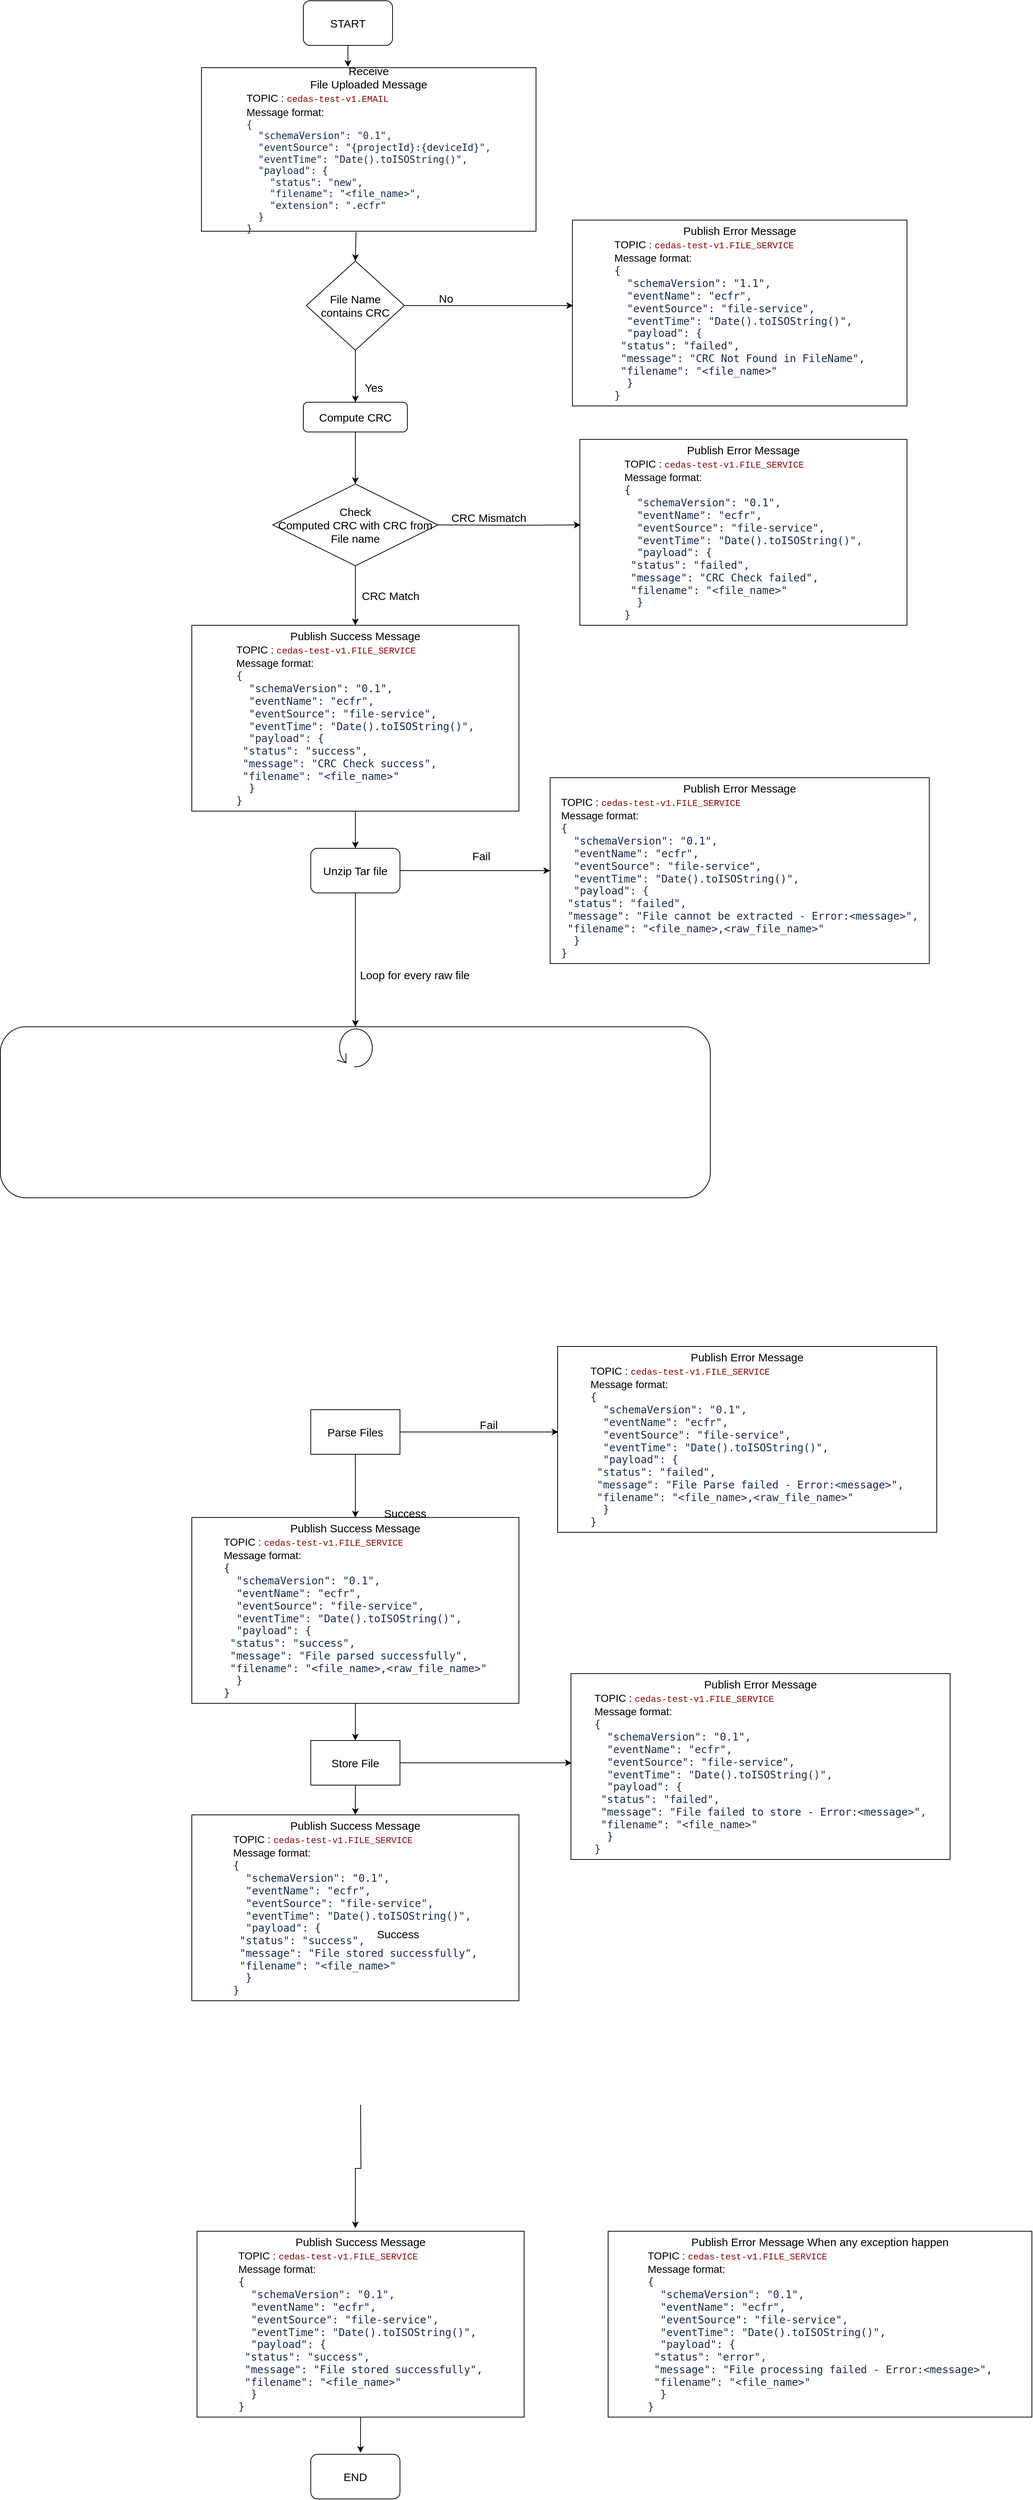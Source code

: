 <mxfile version="12.6.5" type="github">
  <diagram id="6WdQNFewNc1khkmcoBYZ" name="Page-1">
    <mxGraphModel dx="1186" dy="764" grid="1" gridSize="10" guides="1" tooltips="1" connect="1" arrows="1" fold="1" page="1" pageScale="1" pageWidth="850" pageHeight="1100" math="0" shadow="0">
      <root>
        <mxCell id="0"/>
        <mxCell id="1" parent="0"/>
        <mxCell id="ZElb9SdDPXtM1rfK_ozZ-1" value="&lt;font style=&quot;font-size: 15px&quot;&gt;Receive&lt;br&gt;File Uploaded Message&lt;br&gt;&lt;div style=&quot;text-align: left&quot;&gt;&lt;span style=&quot;font-size: 14px&quot;&gt;TOPIC :&amp;nbsp;&lt;/span&gt;&lt;span style=&quot;color: rgb(139 , 0 , 0) ; background-color: rgb(255 , 255 , 254) ; font-family: &amp;#34;menlo&amp;#34; , &amp;#34;monaco&amp;#34; , &amp;#34;courier new&amp;#34; , monospace ; font-size: 12px ; white-space: pre&quot;&gt;cedas-test-v1.EMAIL&lt;/span&gt;&lt;span style=&quot;font-size: 14px&quot;&gt;&lt;br&gt;&lt;/span&gt;&lt;span style=&quot;font-size: 14px&quot;&gt;Message format:&amp;nbsp;&lt;/span&gt;&lt;/div&gt;&lt;/font&gt;&lt;pre style=&quot;margin-top: 0px ; margin-bottom: 0px ; white-space: pre-wrap ; color: rgb(23 , 43 , 77) ; text-align: left ; font-size: 13px&quot;&gt;{&lt;br&gt;  &quot;schemaVersion&quot;: &quot;0.1&quot;,&lt;br&gt;  &quot;eventSource&quot;: &quot;{projectId}:{deviceId}&quot;,&lt;br&gt;  &quot;eventTime&quot;: &quot;Date().toISOString()&quot;,&lt;br&gt;  &quot;payload&quot;: {&lt;/pre&gt;&lt;pre style=&quot;margin-top: 0px ; margin-bottom: 0px ; white-space: pre-wrap ; color: rgb(23 , 43 , 77) ; text-align: left ; font-size: 13px&quot;&gt;    &quot;status&quot;: &quot;new&quot;,&lt;br&gt;    &quot;filename&quot;: &quot;&amp;lt;file_name&amp;gt;&quot;,&lt;/pre&gt;&lt;pre style=&quot;margin-top: 0px ; margin-bottom: 0px ; white-space: pre-wrap ; color: rgb(23 , 43 , 77) ; text-align: left ; font-size: 13px&quot;&gt;    &quot;extension&quot;: &quot;.ecfr&quot;&lt;br&gt;  }&lt;br&gt;}&lt;/pre&gt;" style="rounded=0;whiteSpace=wrap;html=1;" parent="1" vertex="1">
          <mxGeometry x="353" y="90" width="450" height="220" as="geometry"/>
        </mxCell>
        <mxCell id="ZElb9SdDPXtM1rfK_ozZ-9" value="" style="edgeStyle=orthogonalEdgeStyle;rounded=0;orthogonalLoop=1;jettySize=auto;html=1;" parent="1" source="ZElb9SdDPXtM1rfK_ozZ-5" target="ZElb9SdDPXtM1rfK_ozZ-8" edge="1">
          <mxGeometry relative="1" as="geometry"/>
        </mxCell>
        <mxCell id="ZElb9SdDPXtM1rfK_ozZ-12" style="edgeStyle=orthogonalEdgeStyle;rounded=0;orthogonalLoop=1;jettySize=auto;html=1;entryX=0.002;entryY=0.46;entryDx=0;entryDy=0;entryPerimeter=0;" parent="1" source="ZElb9SdDPXtM1rfK_ozZ-5" target="ZElb9SdDPXtM1rfK_ozZ-11" edge="1">
          <mxGeometry relative="1" as="geometry"/>
        </mxCell>
        <mxCell id="ZElb9SdDPXtM1rfK_ozZ-5" value="&lt;font style=&quot;font-size: 15px&quot;&gt;File Name &lt;br&gt;contains CRC&lt;/font&gt;" style="rhombus;whiteSpace=wrap;html=1;" parent="1" vertex="1">
          <mxGeometry x="494" y="350" width="132" height="120" as="geometry"/>
        </mxCell>
        <mxCell id="ZElb9SdDPXtM1rfK_ozZ-6" value="" style="endArrow=classic;html=1;exitX=0.462;exitY=1.005;exitDx=0;exitDy=0;exitPerimeter=0;entryX=0.5;entryY=0;entryDx=0;entryDy=0;" parent="1" source="ZElb9SdDPXtM1rfK_ozZ-1" target="ZElb9SdDPXtM1rfK_ozZ-5" edge="1">
          <mxGeometry width="50" height="50" relative="1" as="geometry">
            <mxPoint x="420" y="380" as="sourcePoint"/>
            <mxPoint x="558" y="340" as="targetPoint"/>
          </mxGeometry>
        </mxCell>
        <mxCell id="ZElb9SdDPXtM1rfK_ozZ-16" style="edgeStyle=orthogonalEdgeStyle;rounded=0;orthogonalLoop=1;jettySize=auto;html=1;entryX=0.5;entryY=0;entryDx=0;entryDy=0;" parent="1" source="ZElb9SdDPXtM1rfK_ozZ-8" target="ZElb9SdDPXtM1rfK_ozZ-14" edge="1">
          <mxGeometry relative="1" as="geometry"/>
        </mxCell>
        <mxCell id="ZElb9SdDPXtM1rfK_ozZ-8" value="&lt;font style=&quot;font-size: 15px&quot;&gt;Compute CRC&lt;br&gt;&lt;/font&gt;" style="rounded=1;whiteSpace=wrap;html=1;" parent="1" vertex="1">
          <mxGeometry x="490" y="540" width="140" height="40" as="geometry"/>
        </mxCell>
        <mxCell id="ZElb9SdDPXtM1rfK_ozZ-10" value="&lt;font style=&quot;font-size: 15px&quot;&gt;Yes&lt;/font&gt;" style="text;html=1;strokeColor=none;fillColor=none;align=center;verticalAlign=middle;whiteSpace=wrap;rounded=0;" parent="1" vertex="1">
          <mxGeometry x="565" y="510" width="40" height="20" as="geometry"/>
        </mxCell>
        <mxCell id="ZElb9SdDPXtM1rfK_ozZ-11" value="&lt;font style=&quot;font-size: 15px&quot;&gt;Publish Error Message&lt;br&gt;&lt;div style=&quot;text-align: left&quot;&gt;&lt;span style=&quot;font-size: 14px&quot;&gt;TOPIC :&amp;nbsp;&lt;/span&gt;&lt;span style=&quot;color: rgb(139 , 0 , 0) ; font-family: &amp;#34;menlo&amp;#34; , &amp;#34;monaco&amp;#34; , &amp;#34;courier new&amp;#34; , monospace ; font-size: 12px ; white-space: pre ; background-color: rgb(255 , 255 , 254)&quot;&gt;cedas-test-v1.FILE_SERVICE&lt;/span&gt;&lt;span style=&quot;font-size: 14px&quot;&gt;&lt;br&gt;Message format:&amp;nbsp;&lt;/span&gt;&lt;/div&gt;&lt;/font&gt;&lt;pre style=&quot;margin-top: 0px ; margin-bottom: 0px ; white-space: pre-wrap ; color: rgb(23 , 43 , 77) ; text-align: left ; font-size: 13px&quot;&gt;&lt;pre style=&quot;margin-top: 0px ; margin-bottom: 0px ; white-space: pre-wrap ; font-size: 14px&quot;&gt;{&lt;br&gt;  &quot;schemaVersion&quot;: &quot;1.1&quot;,&lt;/pre&gt;&lt;pre style=&quot;margin-top: 0px ; margin-bottom: 0px ; white-space: pre-wrap ; font-size: 14px&quot;&gt;  &quot;eventName&quot;: &quot;ecfr&quot;,&lt;br&gt;  &quot;eventSource&quot;: &quot;file-service&quot;,&lt;br&gt;  &quot;eventTime&quot;: &quot;Date().toISOString()&quot;,&lt;br&gt;  &quot;payload&quot;: {&lt;br&gt;	&quot;status&quot;: &quot;failed&quot;,&lt;/pre&gt;&lt;pre style=&quot;margin-top: 0px ; margin-bottom: 0px ; white-space: pre-wrap ; font-size: 14px&quot;&gt;	&quot;message&quot;: &quot;CRC Not Found in FileName&quot;,&lt;/pre&gt;&lt;pre style=&quot;margin-top: 0px ; margin-bottom: 0px ; white-space: pre-wrap ; font-size: 14px&quot;&gt;	&quot;filename&quot;: &quot;&amp;lt;file_name&amp;gt;&quot;&lt;br&gt;  }&lt;br&gt;}&lt;/pre&gt;&lt;/pre&gt;" style="rounded=0;whiteSpace=wrap;html=1;" parent="1" vertex="1">
          <mxGeometry x="852" y="295" width="450" height="250" as="geometry"/>
        </mxCell>
        <mxCell id="ZElb9SdDPXtM1rfK_ozZ-13" value="&lt;font style=&quot;font-size: 15px&quot;&gt;No&lt;/font&gt;" style="text;html=1;strokeColor=none;fillColor=none;align=center;verticalAlign=middle;whiteSpace=wrap;rounded=0;" parent="1" vertex="1">
          <mxGeometry x="662" y="390" width="40" height="20" as="geometry"/>
        </mxCell>
        <mxCell id="ZElb9SdDPXtM1rfK_ozZ-21" style="edgeStyle=orthogonalEdgeStyle;rounded=0;orthogonalLoop=1;jettySize=auto;html=1;" parent="1" source="ZElb9SdDPXtM1rfK_ozZ-14" target="ZElb9SdDPXtM1rfK_ozZ-20" edge="1">
          <mxGeometry relative="1" as="geometry"/>
        </mxCell>
        <mxCell id="ZElb9SdDPXtM1rfK_ozZ-14" value="&lt;span style=&quot;font-size: 15px&quot;&gt;Check &lt;br&gt;Computed CRC with CRC from File name&lt;/span&gt;" style="rhombus;whiteSpace=wrap;html=1;" parent="1" vertex="1">
          <mxGeometry x="449" y="650" width="222" height="110" as="geometry"/>
        </mxCell>
        <mxCell id="ZElb9SdDPXtM1rfK_ozZ-17" style="edgeStyle=orthogonalEdgeStyle;rounded=0;orthogonalLoop=1;jettySize=auto;html=1;entryX=0.002;entryY=0.46;entryDx=0;entryDy=0;entryPerimeter=0;" parent="1" target="ZElb9SdDPXtM1rfK_ozZ-18" edge="1">
          <mxGeometry relative="1" as="geometry">
            <mxPoint x="671" y="705" as="sourcePoint"/>
          </mxGeometry>
        </mxCell>
        <mxCell id="ZElb9SdDPXtM1rfK_ozZ-18" value="&lt;font style=&quot;font-size: 15px&quot;&gt;Publish Error Message&lt;br&gt;&lt;div style=&quot;text-align: left&quot;&gt;&lt;span style=&quot;font-size: 14px&quot;&gt;TOPIC :&amp;nbsp;&lt;/span&gt;&lt;span style=&quot;color: rgb(139 , 0 , 0) ; font-family: &amp;#34;menlo&amp;#34; , &amp;#34;monaco&amp;#34; , &amp;#34;courier new&amp;#34; , monospace ; font-size: 12px ; white-space: pre ; background-color: rgb(255 , 255 , 254)&quot;&gt;cedas-test-v1.FILE_SERVICE&lt;/span&gt;&lt;span style=&quot;font-size: 14px&quot;&gt;&lt;br&gt;Message format:&amp;nbsp;&lt;/span&gt;&lt;/div&gt;&lt;/font&gt;&lt;pre style=&quot;margin-top: 0px ; margin-bottom: 0px ; white-space: pre-wrap ; color: rgb(23 , 43 , 77) ; text-align: left ; font-size: 13px&quot;&gt;&lt;pre style=&quot;margin-top: 0px ; margin-bottom: 0px ; white-space: pre-wrap ; font-size: 14px&quot;&gt;{&lt;br&gt;  &quot;schemaVersion&quot;: &quot;0.1&quot;,&lt;/pre&gt;&lt;pre style=&quot;margin-top: 0px ; margin-bottom: 0px ; white-space: pre-wrap ; font-size: 14px&quot;&gt;&lt;pre style=&quot;margin-top: 0px ; margin-bottom: 0px ; white-space: pre-wrap&quot;&gt;  &quot;eventName&quot;: &quot;ecfr&quot;,&lt;br&gt;  &quot;eventSource&quot;: &quot;file-service&quot;,&lt;/pre&gt;  &quot;eventTime&quot;: &quot;Date().toISOString()&quot;,&lt;br&gt;  &quot;payload&quot;: {&lt;br&gt;	&quot;status&quot;: &quot;failed&quot;,&lt;/pre&gt;&lt;pre style=&quot;margin-top: 0px ; margin-bottom: 0px ; white-space: pre-wrap ; font-size: 14px&quot;&gt;	&quot;message&quot;: &quot;CRC Check failed&quot;,&lt;br&gt;&lt;/pre&gt;&lt;pre style=&quot;margin-top: 0px ; margin-bottom: 0px ; white-space: pre-wrap ; font-size: 14px&quot;&gt;	&quot;filename&quot;: &quot;&amp;lt;file_name&amp;gt;&quot;&lt;br&gt;  }&lt;br&gt;}&lt;/pre&gt;&lt;/pre&gt;" style="rounded=0;whiteSpace=wrap;html=1;" parent="1" vertex="1">
          <mxGeometry x="862" y="590" width="440" height="250" as="geometry"/>
        </mxCell>
        <mxCell id="ZElb9SdDPXtM1rfK_ozZ-19" value="&lt;font style=&quot;font-size: 15px&quot;&gt;CRC Mismatch&lt;/font&gt;" style="text;html=1;strokeColor=none;fillColor=none;align=center;verticalAlign=middle;whiteSpace=wrap;rounded=0;" parent="1" vertex="1">
          <mxGeometry x="682" y="685" width="115" height="20" as="geometry"/>
        </mxCell>
        <mxCell id="ZElb9SdDPXtM1rfK_ozZ-32" style="edgeStyle=orthogonalEdgeStyle;rounded=0;orthogonalLoop=1;jettySize=auto;html=1;" parent="1" source="ZElb9SdDPXtM1rfK_ozZ-20" edge="1">
          <mxGeometry relative="1" as="geometry">
            <mxPoint x="560" y="1140" as="targetPoint"/>
          </mxGeometry>
        </mxCell>
        <mxCell id="ZElb9SdDPXtM1rfK_ozZ-20" value="&lt;font style=&quot;font-size: 15px&quot;&gt;Publish Success Message&lt;br&gt;&lt;div style=&quot;text-align: left&quot;&gt;&lt;span style=&quot;font-size: 14px&quot;&gt;TOPIC :&amp;nbsp;&lt;/span&gt;&lt;span style=&quot;color: rgb(139 , 0 , 0) ; font-family: &amp;#34;menlo&amp;#34; , &amp;#34;monaco&amp;#34; , &amp;#34;courier new&amp;#34; , monospace ; font-size: 12px ; white-space: pre ; background-color: rgb(255 , 255 , 254)&quot;&gt;cedas-test-v1.FILE_SERVICE&lt;/span&gt;&lt;span style=&quot;font-size: 14px&quot;&gt;&lt;br&gt;Message format:&amp;nbsp;&lt;/span&gt;&lt;/div&gt;&lt;/font&gt;&lt;pre style=&quot;margin-top: 0px ; margin-bottom: 0px ; white-space: pre-wrap ; color: rgb(23 , 43 , 77) ; text-align: left ; font-size: 13px&quot;&gt;&lt;pre style=&quot;margin-top: 0px ; margin-bottom: 0px ; white-space: pre-wrap ; font-size: 14px&quot;&gt;{&lt;br&gt;  &quot;schemaVersion&quot;: &quot;0.1&quot;,&lt;br&gt;  &quot;eventName&quot;: &quot;ecfr&quot;,&lt;pre style=&quot;margin-top: 0px ; margin-bottom: 0px ; white-space: pre-wrap&quot;&gt;  &quot;eventSource&quot;: &quot;file-service&quot;,&lt;/pre&gt;  &quot;eventTime&quot;: &quot;Date().toISOString()&quot;,&lt;br&gt;  &quot;payload&quot;: {&lt;br&gt;	&quot;status&quot;: &quot;success&quot;,&lt;/pre&gt;&lt;pre style=&quot;margin-top: 0px ; margin-bottom: 0px ; white-space: pre-wrap ; font-size: 14px&quot;&gt;	&quot;message&quot;: &quot;CRC Check success&quot;,&lt;br&gt;&lt;/pre&gt;&lt;pre style=&quot;margin-top: 0px ; margin-bottom: 0px ; white-space: pre-wrap ; font-size: 14px&quot;&gt;	&quot;filename&quot;: &quot;&amp;lt;file_name&amp;gt;&quot;&lt;br&gt;  }&lt;br&gt;}&lt;/pre&gt;&lt;/pre&gt;" style="rounded=0;whiteSpace=wrap;html=1;" parent="1" vertex="1">
          <mxGeometry x="340" y="840" width="440" height="250" as="geometry"/>
        </mxCell>
        <mxCell id="ZElb9SdDPXtM1rfK_ozZ-22" value="&lt;font style=&quot;font-size: 15px&quot;&gt;CRC Match&lt;/font&gt;" style="text;html=1;strokeColor=none;fillColor=none;align=center;verticalAlign=middle;whiteSpace=wrap;rounded=0;" parent="1" vertex="1">
          <mxGeometry x="550" y="790" width="115" height="20" as="geometry"/>
        </mxCell>
        <mxCell id="ZElb9SdDPXtM1rfK_ozZ-23" style="edgeStyle=orthogonalEdgeStyle;rounded=0;orthogonalLoop=1;jettySize=auto;html=1;exitX=0.5;exitY=1;exitDx=0;exitDy=0;" parent="1" source="ZElb9SdDPXtM1rfK_ozZ-31" target="ZElb9SdDPXtM1rfK_ozZ-28" edge="1">
          <mxGeometry relative="1" as="geometry">
            <mxPoint x="560" y="1980" as="sourcePoint"/>
            <mxPoint x="560" y="2030" as="targetPoint"/>
          </mxGeometry>
        </mxCell>
        <mxCell id="ZElb9SdDPXtM1rfK_ozZ-25" style="edgeStyle=orthogonalEdgeStyle;rounded=0;orthogonalLoop=1;jettySize=auto;html=1;entryX=0.002;entryY=0.46;entryDx=0;entryDy=0;entryPerimeter=0;exitX=1;exitY=0.5;exitDx=0;exitDy=0;" parent="1" source="ZElb9SdDPXtM1rfK_ozZ-31" target="ZElb9SdDPXtM1rfK_ozZ-26" edge="1">
          <mxGeometry relative="1" as="geometry">
            <mxPoint x="671" y="1925" as="sourcePoint"/>
          </mxGeometry>
        </mxCell>
        <mxCell id="ZElb9SdDPXtM1rfK_ozZ-26" value="&lt;font style=&quot;font-size: 15px&quot;&gt;Publish Error Message&lt;br&gt;&lt;div style=&quot;text-align: left&quot;&gt;&lt;span style=&quot;font-size: 14px&quot;&gt;TOPIC :&amp;nbsp;&lt;/span&gt;&lt;span style=&quot;color: rgb(139 , 0 , 0) ; font-family: &amp;#34;menlo&amp;#34; , &amp;#34;monaco&amp;#34; , &amp;#34;courier new&amp;#34; , monospace ; font-size: 12px ; white-space: pre ; background-color: rgb(255 , 255 , 254)&quot;&gt;cedas-test-v1.FILE_SERVICE&lt;/span&gt;&lt;span style=&quot;font-size: 14px&quot;&gt;&lt;br&gt;Message format:&amp;nbsp;&lt;/span&gt;&lt;/div&gt;&lt;/font&gt;&lt;pre style=&quot;margin-top: 0px ; margin-bottom: 0px ; white-space: pre-wrap ; color: rgb(23 , 43 , 77) ; text-align: left ; font-size: 13px&quot;&gt;&lt;pre style=&quot;margin-top: 0px ; margin-bottom: 0px ; white-space: pre-wrap ; font-size: 14px&quot;&gt;{&lt;br&gt;  &quot;schemaVersion&quot;: &quot;0.1&quot;,&lt;br&gt;  &quot;eventName&quot;: &quot;ecfr&quot;,&lt;pre style=&quot;margin-top: 0px ; margin-bottom: 0px ; white-space: pre-wrap&quot;&gt;&lt;pre style=&quot;margin-top: 0px ; margin-bottom: 0px ; white-space: pre-wrap&quot;&gt;  &quot;eventSource&quot;: &quot;file-service&quot;,&lt;/pre&gt;&lt;/pre&gt;  &quot;eventTime&quot;: &quot;Date().toISOString()&quot;,&lt;br&gt;  &quot;payload&quot;: {&lt;br&gt;	&quot;status&quot;: &quot;failed&quot;,&lt;/pre&gt;&lt;pre style=&quot;margin-top: 0px ; margin-bottom: 0px ; white-space: pre-wrap ; font-size: 14px&quot;&gt;	&quot;message&quot;: &quot;File Parse failed - Error:&amp;lt;message&amp;gt;&quot;,&lt;br&gt;&lt;/pre&gt;&lt;pre style=&quot;margin-top: 0px ; margin-bottom: 0px ; white-space: pre-wrap ; font-size: 14px&quot;&gt;	&quot;filename&quot;: &quot;&amp;lt;file_name&amp;gt;,&amp;lt;raw_file_name&amp;gt;&quot;&lt;br&gt;  }&lt;br&gt;}&lt;/pre&gt;&lt;/pre&gt;" style="rounded=0;whiteSpace=wrap;html=1;" parent="1" vertex="1">
          <mxGeometry x="832" y="1810" width="510" height="250" as="geometry"/>
        </mxCell>
        <mxCell id="ZElb9SdDPXtM1rfK_ozZ-27" value="&lt;span style=&quot;font-size: 15px&quot;&gt;Fail&lt;/span&gt;" style="text;html=1;strokeColor=none;fillColor=none;align=center;verticalAlign=middle;whiteSpace=wrap;rounded=0;" parent="1" vertex="1">
          <mxGeometry x="682" y="1905" width="115" height="20" as="geometry"/>
        </mxCell>
        <mxCell id="ZElb9SdDPXtM1rfK_ozZ-40" style="edgeStyle=orthogonalEdgeStyle;rounded=0;orthogonalLoop=1;jettySize=auto;html=1;entryX=0.5;entryY=0;entryDx=0;entryDy=0;" parent="1" source="ZElb9SdDPXtM1rfK_ozZ-28" target="ZElb9SdDPXtM1rfK_ozZ-39" edge="1">
          <mxGeometry relative="1" as="geometry"/>
        </mxCell>
        <mxCell id="ZElb9SdDPXtM1rfK_ozZ-28" value="&lt;font style=&quot;font-size: 15px&quot;&gt;Publish Success Message&lt;br&gt;&lt;div style=&quot;text-align: left&quot;&gt;&lt;span style=&quot;font-size: 14px&quot;&gt;TOPIC :&amp;nbsp;&lt;/span&gt;&lt;span style=&quot;color: rgb(139 , 0 , 0) ; font-family: &amp;#34;menlo&amp;#34; , &amp;#34;monaco&amp;#34; , &amp;#34;courier new&amp;#34; , monospace ; font-size: 12px ; white-space: pre ; background-color: rgb(255 , 255 , 254)&quot;&gt;cedas-test-v1.FILE_SERVICE&lt;/span&gt;&lt;span style=&quot;font-size: 14px&quot;&gt;&lt;br&gt;Message format:&amp;nbsp;&lt;/span&gt;&lt;/div&gt;&lt;/font&gt;&lt;pre style=&quot;margin-top: 0px ; margin-bottom: 0px ; white-space: pre-wrap ; color: rgb(23 , 43 , 77) ; text-align: left ; font-size: 13px&quot;&gt;&lt;pre style=&quot;margin-top: 0px ; margin-bottom: 0px ; white-space: pre-wrap ; font-size: 14px&quot;&gt;{&lt;br&gt;  &quot;schemaVersion&quot;: &quot;0.1&quot;,&lt;br&gt;  &quot;eventName&quot;: &quot;ecfr&quot;,&lt;pre style=&quot;margin-top: 0px ; margin-bottom: 0px ; white-space: pre-wrap&quot;&gt;&lt;pre style=&quot;margin-top: 0px ; margin-bottom: 0px ; white-space: pre-wrap&quot;&gt;  &quot;eventSource&quot;: &quot;file-service&quot;,&lt;/pre&gt;&lt;/pre&gt;  &quot;eventTime&quot;: &quot;Date().toISOString()&quot;,&lt;br&gt;  &quot;payload&quot;: {&lt;br&gt;	&quot;status&quot;: &quot;success&quot;,&lt;/pre&gt;&lt;pre style=&quot;margin-top: 0px ; margin-bottom: 0px ; white-space: pre-wrap ; font-size: 14px&quot;&gt;	&quot;message&quot;: &quot;File parsed successfully&quot;,&lt;br&gt;&lt;/pre&gt;&lt;pre style=&quot;margin-top: 0px ; margin-bottom: 0px ; white-space: pre-wrap ; font-size: 14px&quot;&gt;	&quot;filename&quot;: &quot;&amp;lt;file_name&amp;gt;,&amp;lt;raw_file_name&amp;gt;&quot;&lt;br&gt;  }&lt;br&gt;}&lt;/pre&gt;&lt;/pre&gt;" style="rounded=0;whiteSpace=wrap;html=1;" parent="1" vertex="1">
          <mxGeometry x="340" y="2040" width="440" height="250" as="geometry"/>
        </mxCell>
        <mxCell id="ZElb9SdDPXtM1rfK_ozZ-31" value="&lt;font style=&quot;font-size: 15px&quot;&gt;Parse Files&lt;/font&gt;" style="rounded=0;whiteSpace=wrap;html=1;" parent="1" vertex="1">
          <mxGeometry x="500" y="1895" width="120" height="60" as="geometry"/>
        </mxCell>
        <mxCell id="ZElb9SdDPXtM1rfK_ozZ-33" style="edgeStyle=orthogonalEdgeStyle;rounded=0;orthogonalLoop=1;jettySize=auto;html=1;exitX=0.5;exitY=1;exitDx=0;exitDy=0;" parent="1" source="ZElb9SdDPXtM1rfK_ozZ-39" target="ZElb9SdDPXtM1rfK_ozZ-37" edge="1">
          <mxGeometry relative="1" as="geometry">
            <mxPoint x="560" y="2530" as="sourcePoint"/>
          </mxGeometry>
        </mxCell>
        <mxCell id="ZElb9SdDPXtM1rfK_ozZ-34" style="edgeStyle=orthogonalEdgeStyle;rounded=0;orthogonalLoop=1;jettySize=auto;html=1;entryX=0.002;entryY=0.48;entryDx=0;entryDy=0;entryPerimeter=0;exitX=1;exitY=0.5;exitDx=0;exitDy=0;" parent="1" source="ZElb9SdDPXtM1rfK_ozZ-39" target="ZElb9SdDPXtM1rfK_ozZ-35" edge="1">
          <mxGeometry relative="1" as="geometry">
            <mxPoint x="671" y="2475" as="sourcePoint"/>
          </mxGeometry>
        </mxCell>
        <mxCell id="ZElb9SdDPXtM1rfK_ozZ-35" value="&lt;font style=&quot;font-size: 15px&quot;&gt;Publish Error Message&lt;br&gt;&lt;div style=&quot;text-align: left&quot;&gt;&lt;span style=&quot;font-size: 14px&quot;&gt;TOPIC :&amp;nbsp;&lt;/span&gt;&lt;span style=&quot;color: rgb(139 , 0 , 0) ; font-family: &amp;#34;menlo&amp;#34; , &amp;#34;monaco&amp;#34; , &amp;#34;courier new&amp;#34; , monospace ; font-size: 12px ; white-space: pre ; background-color: rgb(255 , 255 , 254)&quot;&gt;cedas-test-v1.FILE_SERVICE&lt;/span&gt;&lt;span style=&quot;font-size: 14px&quot;&gt;&lt;br&gt;Message format:&amp;nbsp;&lt;/span&gt;&lt;/div&gt;&lt;/font&gt;&lt;pre style=&quot;margin-top: 0px ; margin-bottom: 0px ; white-space: pre-wrap ; color: rgb(23 , 43 , 77) ; text-align: left ; font-size: 13px&quot;&gt;&lt;pre style=&quot;margin-top: 0px ; margin-bottom: 0px ; white-space: pre-wrap ; font-size: 14px&quot;&gt;{&lt;br&gt;  &quot;schemaVersion&quot;: &quot;0.1&quot;,&lt;br&gt;  &quot;eventName&quot;: &quot;ecfr&quot;,&lt;pre style=&quot;margin-top: 0px ; margin-bottom: 0px ; white-space: pre-wrap&quot;&gt;&lt;pre style=&quot;margin-top: 0px ; margin-bottom: 0px ; white-space: pre-wrap&quot;&gt;  &quot;eventSource&quot;: &quot;file-service&quot;,&lt;/pre&gt;&lt;/pre&gt;  &quot;eventTime&quot;: &quot;Date().toISOString()&quot;,&lt;br&gt;  &quot;payload&quot;: {&lt;br&gt;	&quot;status&quot;: &quot;failed&quot;,&lt;/pre&gt;&lt;pre style=&quot;margin-top: 0px ; margin-bottom: 0px ; white-space: pre-wrap ; font-size: 14px&quot;&gt;	&quot;message&quot;: &quot;File failed to store - Error:&amp;lt;message&amp;gt;&quot;,&lt;br&gt;&lt;/pre&gt;&lt;pre style=&quot;margin-top: 0px ; margin-bottom: 0px ; white-space: pre-wrap ; font-size: 14px&quot;&gt;	&quot;filename&quot;: &quot;&amp;lt;file_name&amp;gt;&quot;&lt;br&gt;  }&lt;br&gt;}&lt;/pre&gt;&lt;/pre&gt;" style="rounded=0;whiteSpace=wrap;html=1;" parent="1" vertex="1">
          <mxGeometry x="850" y="2250" width="510" height="250" as="geometry"/>
        </mxCell>
        <mxCell id="ZElb9SdDPXtM1rfK_ozZ-36" value="&lt;span style=&quot;font-size: 15px&quot;&gt;Fail&lt;/span&gt;" style="text;html=1;strokeColor=none;fillColor=none;align=center;verticalAlign=middle;whiteSpace=wrap;rounded=0;" parent="1" vertex="1">
          <mxGeometry x="682" y="2455" width="115" height="20" as="geometry"/>
        </mxCell>
        <mxCell id="ZElb9SdDPXtM1rfK_ozZ-42" style="edgeStyle=orthogonalEdgeStyle;rounded=0;orthogonalLoop=1;jettySize=auto;html=1;entryX=0.484;entryY=-0.016;entryDx=0;entryDy=0;entryPerimeter=0;" parent="1" target="ZElb9SdDPXtM1rfK_ozZ-41" edge="1">
          <mxGeometry relative="1" as="geometry">
            <mxPoint x="567" y="2830" as="sourcePoint"/>
          </mxGeometry>
        </mxCell>
        <mxCell id="ZElb9SdDPXtM1rfK_ozZ-37" value="&lt;font style=&quot;font-size: 15px&quot;&gt;Publish Success Message&lt;br&gt;&lt;div style=&quot;text-align: left&quot;&gt;&lt;span style=&quot;font-size: 14px&quot;&gt;TOPIC :&amp;nbsp;&lt;/span&gt;&lt;span style=&quot;color: rgb(139 , 0 , 0) ; font-family: &amp;#34;menlo&amp;#34; , &amp;#34;monaco&amp;#34; , &amp;#34;courier new&amp;#34; , monospace ; font-size: 12px ; white-space: pre ; background-color: rgb(255 , 255 , 254)&quot;&gt;cedas-test-v1.FILE_SERVICE&lt;/span&gt;&lt;span style=&quot;font-size: 14px&quot;&gt;&lt;br&gt;Message format:&amp;nbsp;&lt;/span&gt;&lt;/div&gt;&lt;/font&gt;&lt;pre style=&quot;margin-top: 0px ; margin-bottom: 0px ; white-space: pre-wrap ; color: rgb(23 , 43 , 77) ; text-align: left ; font-size: 13px&quot;&gt;&lt;pre style=&quot;margin-top: 0px ; margin-bottom: 0px ; white-space: pre-wrap ; font-size: 14px&quot;&gt;{&lt;br&gt;  &quot;schemaVersion&quot;: &quot;0.1&quot;,&lt;br&gt;  &quot;eventName&quot;: &quot;ecfr&quot;,&lt;pre style=&quot;margin-top: 0px ; margin-bottom: 0px ; white-space: pre-wrap&quot;&gt;&lt;pre style=&quot;margin-top: 0px ; margin-bottom: 0px ; white-space: pre-wrap&quot;&gt;  &quot;eventSource&quot;: &quot;file-service&quot;,&lt;/pre&gt;&lt;/pre&gt;  &quot;eventTime&quot;: &quot;Date().toISOString()&quot;,&lt;br&gt;  &quot;payload&quot;: {&lt;br&gt;	&quot;status&quot;: &quot;success&quot;,&lt;/pre&gt;&lt;pre style=&quot;margin-top: 0px ; margin-bottom: 0px ; white-space: pre-wrap ; font-size: 14px&quot;&gt;	&quot;message&quot;: &quot;File stored successfully&quot;,&lt;br&gt;&lt;/pre&gt;&lt;pre style=&quot;margin-top: 0px ; margin-bottom: 0px ; white-space: pre-wrap ; font-size: 14px&quot;&gt;	&quot;filename&quot;: &quot;&amp;lt;file_name&amp;gt;&quot;&lt;br&gt;  }&lt;br&gt;}&lt;/pre&gt;&lt;/pre&gt;" style="rounded=0;whiteSpace=wrap;html=1;" parent="1" vertex="1">
          <mxGeometry x="340" y="2440" width="440" height="250" as="geometry"/>
        </mxCell>
        <mxCell id="ZElb9SdDPXtM1rfK_ozZ-38" value="&lt;font style=&quot;font-size: 15px&quot;&gt;Success&lt;/font&gt;" style="text;html=1;strokeColor=none;fillColor=none;align=center;verticalAlign=middle;whiteSpace=wrap;rounded=0;" parent="1" vertex="1">
          <mxGeometry x="560" y="2590" width="115" height="20" as="geometry"/>
        </mxCell>
        <mxCell id="ZElb9SdDPXtM1rfK_ozZ-39" value="&lt;font style=&quot;font-size: 15px&quot;&gt;Store File&lt;/font&gt;" style="rounded=0;whiteSpace=wrap;html=1;" parent="1" vertex="1">
          <mxGeometry x="500" y="2340" width="120" height="60" as="geometry"/>
        </mxCell>
        <mxCell id="ZElb9SdDPXtM1rfK_ozZ-48" style="edgeStyle=orthogonalEdgeStyle;rounded=0;orthogonalLoop=1;jettySize=auto;html=1;entryX=0.558;entryY=-0.033;entryDx=0;entryDy=0;entryPerimeter=0;" parent="1" source="ZElb9SdDPXtM1rfK_ozZ-41" target="ZElb9SdDPXtM1rfK_ozZ-45" edge="1">
          <mxGeometry relative="1" as="geometry"/>
        </mxCell>
        <mxCell id="ZElb9SdDPXtM1rfK_ozZ-41" value="&lt;font style=&quot;font-size: 15px&quot;&gt;Publish Success Message&lt;br&gt;&lt;div style=&quot;text-align: left&quot;&gt;&lt;span style=&quot;font-size: 14px&quot;&gt;TOPIC :&amp;nbsp;&lt;/span&gt;&lt;span style=&quot;color: rgb(139 , 0 , 0) ; font-family: &amp;#34;menlo&amp;#34; , &amp;#34;monaco&amp;#34; , &amp;#34;courier new&amp;#34; , monospace ; font-size: 12px ; white-space: pre ; background-color: rgb(255 , 255 , 254)&quot;&gt;cedas-test-v1.FILE_SERVICE&lt;/span&gt;&lt;span style=&quot;font-size: 14px&quot;&gt;&lt;br&gt;Message format:&amp;nbsp;&lt;/span&gt;&lt;/div&gt;&lt;/font&gt;&lt;pre style=&quot;margin-top: 0px ; margin-bottom: 0px ; white-space: pre-wrap ; color: rgb(23 , 43 , 77) ; text-align: left ; font-size: 13px&quot;&gt;&lt;pre style=&quot;margin-top: 0px ; margin-bottom: 0px ; white-space: pre-wrap ; font-size: 14px&quot;&gt;{&lt;br&gt;  &quot;schemaVersion&quot;: &quot;0.1&quot;,&lt;br&gt;  &quot;eventName&quot;: &quot;ecfr&quot;,&lt;pre style=&quot;margin-top: 0px ; margin-bottom: 0px ; white-space: pre-wrap&quot;&gt;&lt;pre style=&quot;margin-top: 0px ; margin-bottom: 0px ; white-space: pre-wrap&quot;&gt;  &quot;eventSource&quot;: &quot;file-service&quot;,&lt;/pre&gt;&lt;/pre&gt;  &quot;eventTime&quot;: &quot;Date().toISOString()&quot;,&lt;br&gt;  &quot;payload&quot;: {&lt;br&gt;	&quot;status&quot;: &quot;success&quot;,&lt;/pre&gt;&lt;pre style=&quot;margin-top: 0px ; margin-bottom: 0px ; white-space: pre-wrap ; font-size: 14px&quot;&gt;	&quot;message&quot;: &quot;File stored successfully&quot;,&lt;br&gt;&lt;/pre&gt;&lt;pre style=&quot;margin-top: 0px ; margin-bottom: 0px ; white-space: pre-wrap ; font-size: 14px&quot;&gt;	&quot;filename&quot;: &quot;&amp;lt;file_name&amp;gt;&quot;&lt;br&gt;  }&lt;br&gt;}&lt;/pre&gt;&lt;/pre&gt;" style="rounded=0;whiteSpace=wrap;html=1;" parent="1" vertex="1">
          <mxGeometry x="347" y="3000" width="440" height="250" as="geometry"/>
        </mxCell>
        <mxCell id="ZElb9SdDPXtM1rfK_ozZ-44" style="edgeStyle=orthogonalEdgeStyle;rounded=0;orthogonalLoop=1;jettySize=auto;html=1;entryX=0.438;entryY=-0.005;entryDx=0;entryDy=0;entryPerimeter=0;" parent="1" source="ZElb9SdDPXtM1rfK_ozZ-43" target="ZElb9SdDPXtM1rfK_ozZ-1" edge="1">
          <mxGeometry relative="1" as="geometry"/>
        </mxCell>
        <mxCell id="ZElb9SdDPXtM1rfK_ozZ-43" value="&lt;font style=&quot;font-size: 15px&quot;&gt;START&lt;/font&gt;" style="rounded=1;whiteSpace=wrap;html=1;" parent="1" vertex="1">
          <mxGeometry x="490" width="120" height="60" as="geometry"/>
        </mxCell>
        <mxCell id="ZElb9SdDPXtM1rfK_ozZ-45" value="&lt;font style=&quot;font-size: 15px&quot;&gt;END&lt;/font&gt;" style="rounded=1;whiteSpace=wrap;html=1;" parent="1" vertex="1">
          <mxGeometry x="500" y="3300" width="120" height="60" as="geometry"/>
        </mxCell>
        <mxCell id="ZElb9SdDPXtM1rfK_ozZ-49" value="&lt;font style=&quot;font-size: 15px&quot;&gt;Publish Error Message When any exception happen&lt;br&gt;&lt;div style=&quot;text-align: left&quot;&gt;&lt;span style=&quot;font-size: 14px&quot;&gt;TOPIC :&amp;nbsp;&lt;/span&gt;&lt;span style=&quot;color: rgb(139 , 0 , 0) ; font-family: &amp;#34;menlo&amp;#34; , &amp;#34;monaco&amp;#34; , &amp;#34;courier new&amp;#34; , monospace ; font-size: 12px ; white-space: pre ; background-color: rgb(255 , 255 , 254)&quot;&gt;cedas-test-v1.FILE_SERVICE&lt;/span&gt;&lt;span style=&quot;font-size: 14px&quot;&gt;&lt;br&gt;Message format:&amp;nbsp;&lt;/span&gt;&lt;/div&gt;&lt;/font&gt;&lt;pre style=&quot;margin-top: 0px ; margin-bottom: 0px ; white-space: pre-wrap ; color: rgb(23 , 43 , 77) ; text-align: left ; font-size: 13px&quot;&gt;&lt;pre style=&quot;margin-top: 0px ; margin-bottom: 0px ; white-space: pre-wrap ; font-size: 14px&quot;&gt;{&lt;br&gt;  &quot;schemaVersion&quot;: &quot;0.1&quot;,&lt;br&gt;  &quot;eventName&quot;: &quot;ecfr&quot;,&lt;pre style=&quot;margin-top: 0px ; margin-bottom: 0px ; white-space: pre-wrap&quot;&gt;&lt;pre style=&quot;margin-top: 0px ; margin-bottom: 0px ; white-space: pre-wrap&quot;&gt;  &quot;eventSource&quot;: &quot;file-service&quot;,&lt;/pre&gt;&lt;/pre&gt;  &quot;eventTime&quot;: &quot;Date().toISOString()&quot;,&lt;br&gt;  &quot;payload&quot;: {&lt;br&gt;	&quot;status&quot;: &quot;error&quot;,&lt;/pre&gt;&lt;pre style=&quot;margin-top: 0px ; margin-bottom: 0px ; white-space: pre-wrap ; font-size: 14px&quot;&gt;	&quot;message&quot;: &quot;File processing failed - Error:&amp;lt;message&amp;gt;&quot;,&lt;br&gt;&lt;/pre&gt;&lt;pre style=&quot;margin-top: 0px ; margin-bottom: 0px ; white-space: pre-wrap ; font-size: 14px&quot;&gt;	&quot;filename&quot;: &quot;&amp;lt;file_name&amp;gt;&quot;&lt;br&gt;  }&lt;br&gt;}&lt;/pre&gt;&lt;/pre&gt;" style="rounded=0;whiteSpace=wrap;html=1;" parent="1" vertex="1">
          <mxGeometry x="900" y="3000" width="570" height="250" as="geometry"/>
        </mxCell>
        <mxCell id="fc-QDYUDCDqkRIU63nJB-3" value="&lt;font style=&quot;font-size: 15px&quot;&gt;Success&lt;br&gt;&lt;/font&gt;" style="text;html=1;strokeColor=none;fillColor=none;align=center;verticalAlign=middle;whiteSpace=wrap;rounded=0;" vertex="1" parent="1">
          <mxGeometry x="552" y="2024" width="150" height="20" as="geometry"/>
        </mxCell>
        <mxCell id="fc-QDYUDCDqkRIU63nJB-6" value="&lt;font style=&quot;font-size: 15px&quot;&gt;Unzip Tar file&lt;/font&gt;" style="rounded=1;whiteSpace=wrap;html=1;" vertex="1" parent="1">
          <mxGeometry x="500" y="1140" width="120" height="60" as="geometry"/>
        </mxCell>
        <mxCell id="fc-QDYUDCDqkRIU63nJB-7" style="edgeStyle=orthogonalEdgeStyle;rounded=0;orthogonalLoop=1;jettySize=auto;html=1;exitX=0.5;exitY=1;exitDx=0;exitDy=0;" edge="1" parent="1" source="fc-QDYUDCDqkRIU63nJB-6" target="fc-QDYUDCDqkRIU63nJB-16">
          <mxGeometry relative="1" as="geometry">
            <mxPoint x="570" y="1118" as="sourcePoint"/>
            <mxPoint x="560" y="1370" as="targetPoint"/>
          </mxGeometry>
        </mxCell>
        <mxCell id="fc-QDYUDCDqkRIU63nJB-8" value="&lt;font style=&quot;font-size: 15px&quot;&gt;Publish Error Message&lt;br&gt;&lt;div style=&quot;text-align: left&quot;&gt;&lt;span style=&quot;font-size: 14px&quot;&gt;TOPIC :&amp;nbsp;&lt;/span&gt;&lt;span style=&quot;color: rgb(139 , 0 , 0) ; font-family: &amp;#34;menlo&amp;#34; , &amp;#34;monaco&amp;#34; , &amp;#34;courier new&amp;#34; , monospace ; font-size: 12px ; white-space: pre ; background-color: rgb(255 , 255 , 254)&quot;&gt;cedas-test-v1.FILE_SERVICE&lt;/span&gt;&lt;span style=&quot;font-size: 14px&quot;&gt;&lt;br&gt;Message format:&amp;nbsp;&lt;/span&gt;&lt;/div&gt;&lt;/font&gt;&lt;pre style=&quot;margin-top: 0px ; margin-bottom: 0px ; white-space: pre-wrap ; color: rgb(23 , 43 , 77) ; text-align: left ; font-size: 13px&quot;&gt;&lt;pre style=&quot;margin-top: 0px ; margin-bottom: 0px ; white-space: pre-wrap ; font-size: 14px&quot;&gt;{&lt;br&gt;  &quot;schemaVersion&quot;: &quot;0.1&quot;,&lt;br&gt;  &quot;eventName&quot;: &quot;ecfr&quot;,&lt;pre style=&quot;margin-top: 0px ; margin-bottom: 0px ; white-space: pre-wrap&quot;&gt;&lt;pre style=&quot;margin-top: 0px ; margin-bottom: 0px ; white-space: pre-wrap&quot;&gt;  &quot;eventSource&quot;: &quot;file-service&quot;,&lt;/pre&gt;&lt;/pre&gt;  &quot;eventTime&quot;: &quot;Date().toISOString()&quot;,&lt;br&gt;  &quot;payload&quot;: {&lt;br&gt;	&quot;status&quot;: &quot;failed&quot;,&lt;/pre&gt;&lt;pre style=&quot;margin-top: 0px ; margin-bottom: 0px ; white-space: pre-wrap ; font-size: 14px&quot;&gt;	&quot;message&quot;: &quot;File cannot be extracted - Error:&amp;lt;message&amp;gt;&quot;,&lt;br&gt;&lt;/pre&gt;&lt;pre style=&quot;margin-top: 0px ; margin-bottom: 0px ; white-space: pre-wrap ; font-size: 14px&quot;&gt;	&quot;filename&quot;: &quot;&amp;lt;file_name&amp;gt;,&amp;lt;raw_file_name&amp;gt;&quot;&lt;br&gt;  }&lt;br&gt;}&lt;/pre&gt;&lt;/pre&gt;" style="rounded=0;whiteSpace=wrap;html=1;" vertex="1" parent="1">
          <mxGeometry x="822" y="1045" width="510" height="250" as="geometry"/>
        </mxCell>
        <mxCell id="fc-QDYUDCDqkRIU63nJB-9" value="&lt;span style=&quot;font-size: 15px&quot;&gt;Fail&lt;/span&gt;" style="text;html=1;strokeColor=none;fillColor=none;align=center;verticalAlign=middle;whiteSpace=wrap;rounded=0;" vertex="1" parent="1">
          <mxGeometry x="672" y="1140" width="115" height="20" as="geometry"/>
        </mxCell>
        <mxCell id="fc-QDYUDCDqkRIU63nJB-10" style="edgeStyle=orthogonalEdgeStyle;rounded=0;orthogonalLoop=1;jettySize=auto;html=1;exitX=1;exitY=0.5;exitDx=0;exitDy=0;" edge="1" parent="1" source="fc-QDYUDCDqkRIU63nJB-6" target="fc-QDYUDCDqkRIU63nJB-8">
          <mxGeometry relative="1" as="geometry">
            <mxPoint x="630" y="1170" as="sourcePoint"/>
            <mxPoint x="801.02" y="1169.5" as="targetPoint"/>
          </mxGeometry>
        </mxCell>
        <mxCell id="fc-QDYUDCDqkRIU63nJB-15" value="" style="html=1;whiteSpace=wrap;rounded=1" vertex="1" parent="1">
          <mxGeometry x="82.5" y="1380" width="955" height="230" as="geometry"/>
        </mxCell>
        <mxCell id="fc-QDYUDCDqkRIU63nJB-16" value="" style="html=1;shape=mxgraph.bpmn.loop;outlineConnect=0;" vertex="1" parent="fc-QDYUDCDqkRIU63nJB-15">
          <mxGeometry x="0.5" y="1" width="49.5" height="55" relative="1" as="geometry">
            <mxPoint x="-24.75" y="-230" as="offset"/>
          </mxGeometry>
        </mxCell>
        <mxCell id="fc-QDYUDCDqkRIU63nJB-18" value="&lt;font style=&quot;font-size: 15px&quot;&gt;Loop for every raw file&lt;/font&gt;" style="text;html=1;strokeColor=none;fillColor=none;align=center;verticalAlign=middle;whiteSpace=wrap;rounded=0;" vertex="1" parent="1">
          <mxGeometry x="565" y="1300" width="150" height="20" as="geometry"/>
        </mxCell>
      </root>
    </mxGraphModel>
  </diagram>
</mxfile>
